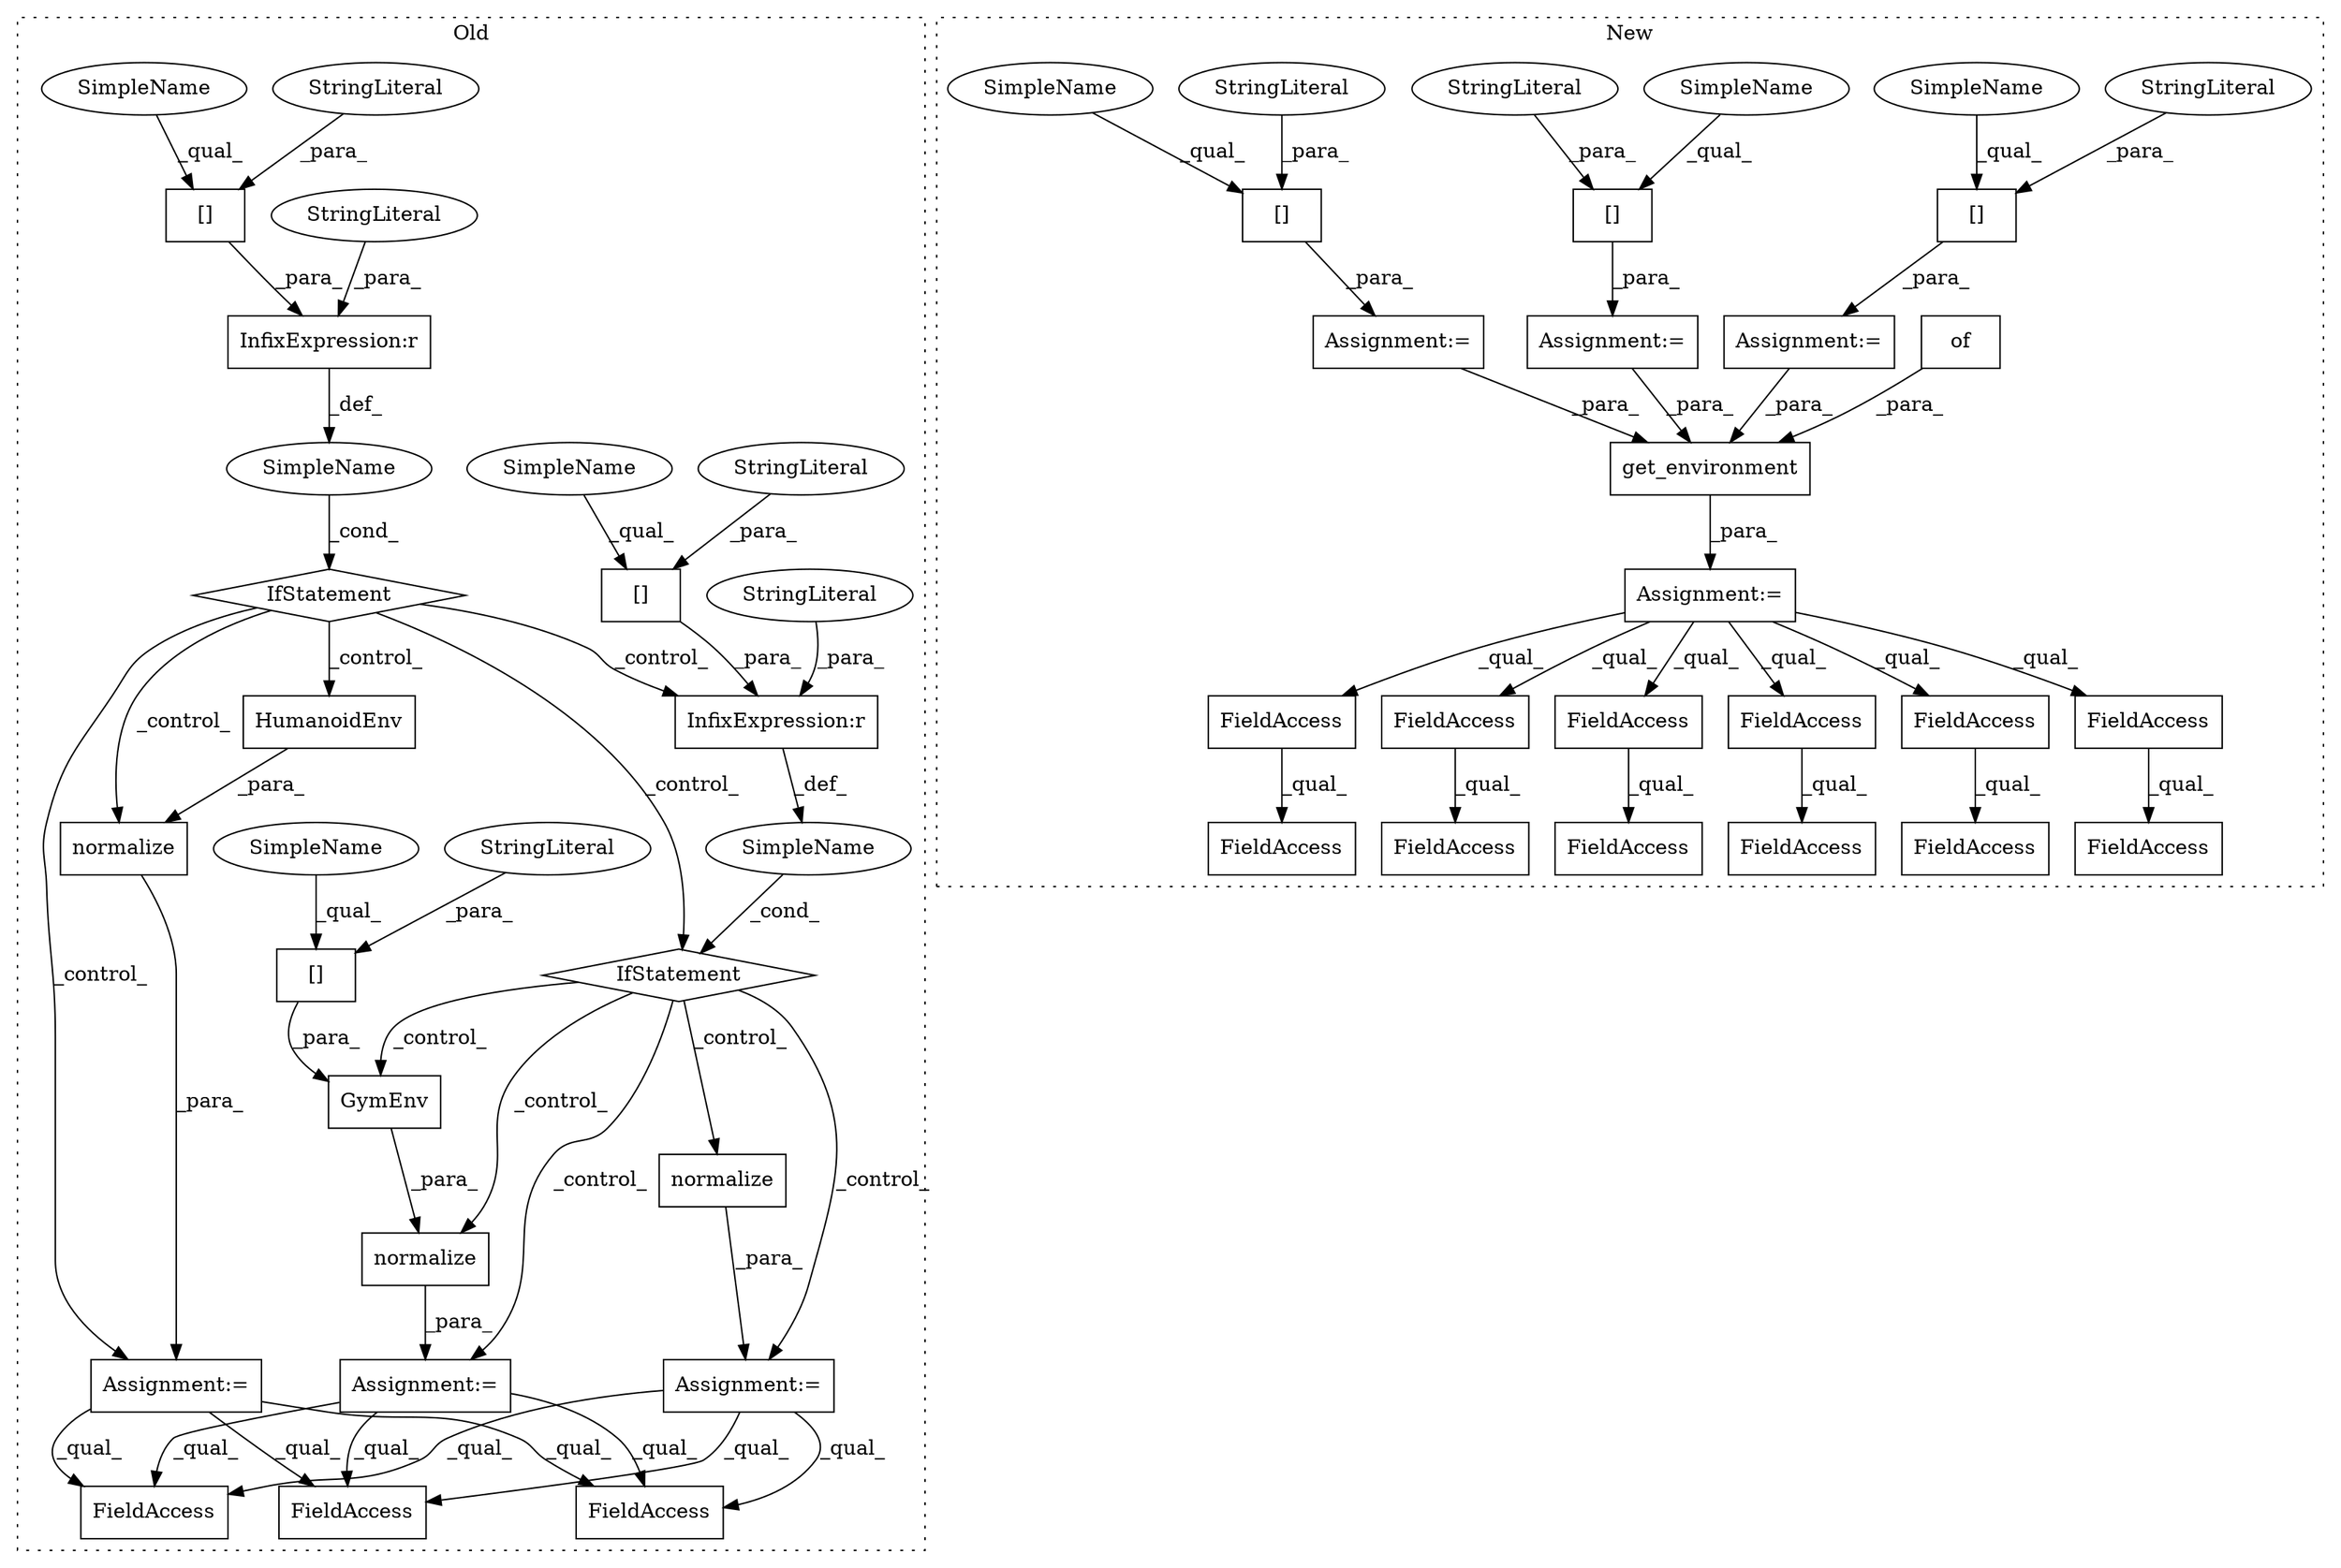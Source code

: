 digraph G {
subgraph cluster0 {
1 [label="normalize" a="32" s="2743,2765" l="10,1" shape="box"];
4 [label="SimpleName" a="42" s="" l="" shape="ellipse"];
5 [label="normalize" a="32" s="2645,2668" l="10,1" shape="box"];
6 [label="SimpleName" a="42" s="" l="" shape="ellipse"];
7 [label="normalize" a="32" s="2792,2829" l="10,1" shape="box"];
8 [label="GymEnv" a="32" s="2802,2828" l="7,1" shape="box"];
9 [label="[]" a="2" s="2809,2827" l="8,1" shape="box"];
10 [label="InfixExpression:r" a="27" s="2710" l="4" shape="box"];
11 [label="InfixExpression:r" a="27" s="2611" l="4" shape="box"];
12 [label="[]" a="2" s="2691,2709" l="8,1" shape="box"];
13 [label="HumanoidEnv" a="32" s="2655" l="13" shape="box"];
14 [label="[]" a="2" s="2592,2610" l="8,1" shape="box"];
17 [label="FieldAccess" a="22" s="3191" l="8" shape="box"];
28 [label="IfStatement" a="25" s="2687,2729" l="4,2" shape="diamond"];
29 [label="StringLiteral" a="45" s="2699" l="10" shape="ellipse"];
30 [label="IfStatement" a="25" s="2588,2631" l="4,2" shape="diamond"];
31 [label="StringLiteral" a="45" s="2817" l="10" shape="ellipse"];
32 [label="StringLiteral" a="45" s="2600" l="10" shape="ellipse"];
33 [label="StringLiteral" a="45" s="2615" l="16" shape="ellipse"];
34 [label="StringLiteral" a="45" s="2714" l="15" shape="ellipse"];
35 [label="Assignment:=" a="7" s="2791" l="1" shape="box"];
36 [label="Assignment:=" a="7" s="2644" l="1" shape="box"];
45 [label="Assignment:=" a="7" s="2742" l="1" shape="box"];
48 [label="FieldAccess" a="22" s="2894" l="8" shape="box"];
49 [label="FieldAccess" a="22" s="3254" l="8" shape="box"];
50 [label="SimpleName" a="42" s="2592" l="7" shape="ellipse"];
51 [label="SimpleName" a="42" s="2809" l="7" shape="ellipse"];
52 [label="SimpleName" a="42" s="2691" l="7" shape="ellipse"];
label = "Old";
style="dotted";
}
subgraph cluster1 {
2 [label="of" a="32" s="2382" l="4" shape="box"];
3 [label="get_environment" a="32" s="2341,2386" l="16,1" shape="box"];
15 [label="FieldAccess" a="22" s="2473" l="16" shape="box"];
16 [label="FieldAccess" a="22" s="2473" l="22" shape="box"];
18 [label="FieldAccess" a="22" s="2445" l="27" shape="box"];
19 [label="FieldAccess" a="22" s="2917" l="22" shape="box"];
20 [label="FieldAccess" a="22" s="2445" l="21" shape="box"];
21 [label="FieldAccess" a="22" s="2784" l="27" shape="box"];
22 [label="FieldAccess" a="22" s="2917" l="16" shape="box"];
23 [label="FieldAccess" a="22" s="2784" l="21" shape="box"];
24 [label="FieldAccess" a="22" s="2812" l="16" shape="box"];
25 [label="FieldAccess" a="22" s="2812" l="22" shape="box"];
26 [label="FieldAccess" a="22" s="2889" l="21" shape="box"];
27 [label="FieldAccess" a="22" s="2889" l="27" shape="box"];
37 [label="Assignment:=" a="7" s="2340" l="1" shape="box"];
38 [label="Assignment:=" a="7" s="2313" l="1" shape="box"];
39 [label="[]" a="2" s="2314,2330" l="8,1" shape="box"];
40 [label="[]" a="2" s="2187,2205" l="8,1" shape="box"];
41 [label="StringLiteral" a="45" s="2322" l="8" shape="ellipse"];
42 [label="[]" a="2" s="2286,2300" l="8,1" shape="box"];
43 [label="StringLiteral" a="45" s="2195" l="10" shape="ellipse"];
44 [label="StringLiteral" a="45" s="2294" l="6" shape="ellipse"];
46 [label="Assignment:=" a="7" s="2186" l="1" shape="box"];
47 [label="Assignment:=" a="7" s="2285" l="1" shape="box"];
53 [label="SimpleName" a="42" s="2314" l="7" shape="ellipse"];
54 [label="SimpleName" a="42" s="2286" l="7" shape="ellipse"];
55 [label="SimpleName" a="42" s="2187" l="7" shape="ellipse"];
label = "New";
style="dotted";
}
1 -> 45 [label="_para_"];
2 -> 3 [label="_para_"];
3 -> 37 [label="_para_"];
4 -> 30 [label="_cond_"];
5 -> 36 [label="_para_"];
6 -> 28 [label="_cond_"];
7 -> 35 [label="_para_"];
8 -> 7 [label="_para_"];
9 -> 8 [label="_para_"];
10 -> 6 [label="_def_"];
11 -> 4 [label="_def_"];
12 -> 10 [label="_para_"];
13 -> 5 [label="_para_"];
14 -> 11 [label="_para_"];
15 -> 16 [label="_qual_"];
20 -> 18 [label="_qual_"];
22 -> 19 [label="_qual_"];
23 -> 21 [label="_qual_"];
24 -> 25 [label="_qual_"];
26 -> 27 [label="_qual_"];
28 -> 1 [label="_control_"];
28 -> 7 [label="_control_"];
28 -> 45 [label="_control_"];
28 -> 35 [label="_control_"];
28 -> 8 [label="_control_"];
29 -> 12 [label="_para_"];
30 -> 13 [label="_control_"];
30 -> 28 [label="_control_"];
30 -> 10 [label="_control_"];
30 -> 5 [label="_control_"];
30 -> 36 [label="_control_"];
31 -> 9 [label="_para_"];
32 -> 14 [label="_para_"];
33 -> 11 [label="_para_"];
34 -> 10 [label="_para_"];
35 -> 17 [label="_qual_"];
35 -> 49 [label="_qual_"];
35 -> 48 [label="_qual_"];
36 -> 17 [label="_qual_"];
36 -> 49 [label="_qual_"];
36 -> 48 [label="_qual_"];
37 -> 20 [label="_qual_"];
37 -> 15 [label="_qual_"];
37 -> 26 [label="_qual_"];
37 -> 22 [label="_qual_"];
37 -> 23 [label="_qual_"];
37 -> 24 [label="_qual_"];
38 -> 3 [label="_para_"];
39 -> 38 [label="_para_"];
40 -> 46 [label="_para_"];
41 -> 39 [label="_para_"];
42 -> 47 [label="_para_"];
43 -> 40 [label="_para_"];
44 -> 42 [label="_para_"];
45 -> 17 [label="_qual_"];
45 -> 49 [label="_qual_"];
45 -> 48 [label="_qual_"];
46 -> 3 [label="_para_"];
47 -> 3 [label="_para_"];
50 -> 14 [label="_qual_"];
51 -> 9 [label="_qual_"];
52 -> 12 [label="_qual_"];
53 -> 39 [label="_qual_"];
54 -> 42 [label="_qual_"];
55 -> 40 [label="_qual_"];
}